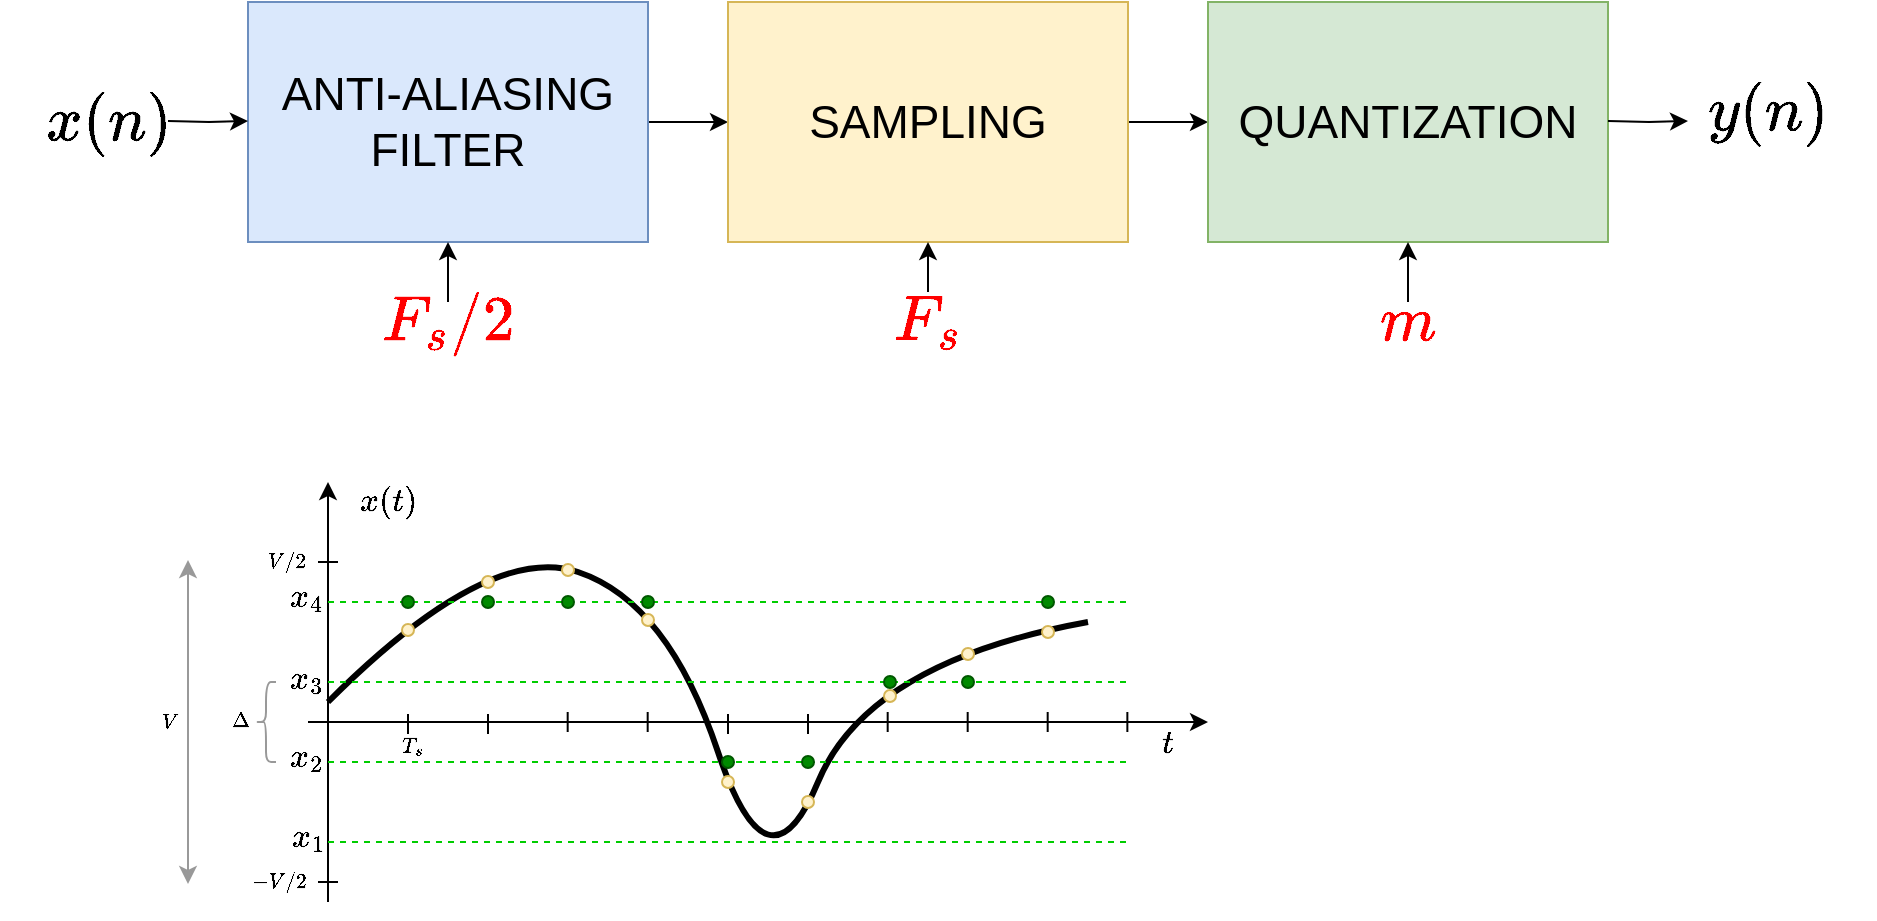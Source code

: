 <mxfile version="22.1.11" type="device">
  <diagram name="Pagina-1" id="TzLUO6tqwP1Qb0hREjw2">
    <mxGraphModel dx="316" dy="262" grid="1" gridSize="10" guides="1" tooltips="1" connect="1" arrows="1" fold="1" page="1" pageScale="1" pageWidth="827" pageHeight="1169" math="1" shadow="0">
      <root>
        <mxCell id="0" />
        <mxCell id="1" parent="0" />
        <mxCell id="VcJqcnLsOQrIhggOGcuT-4" style="edgeStyle=orthogonalEdgeStyle;rounded=0;orthogonalLoop=1;jettySize=auto;html=1;exitX=1;exitY=0.5;exitDx=0;exitDy=0;entryX=0;entryY=0.5;entryDx=0;entryDy=0;" edge="1" parent="1" source="VcJqcnLsOQrIhggOGcuT-1" target="VcJqcnLsOQrIhggOGcuT-2">
          <mxGeometry relative="1" as="geometry" />
        </mxCell>
        <mxCell id="VcJqcnLsOQrIhggOGcuT-1" value="ANTI-ALIASING FILTER" style="rounded=0;whiteSpace=wrap;html=1;fontSize=23;fillColor=#dae8fc;strokeColor=#6c8ebf;" vertex="1" parent="1">
          <mxGeometry x="160" y="360" width="200" height="120" as="geometry" />
        </mxCell>
        <mxCell id="VcJqcnLsOQrIhggOGcuT-5" style="edgeStyle=orthogonalEdgeStyle;rounded=0;orthogonalLoop=1;jettySize=auto;html=1;exitX=1;exitY=0.5;exitDx=0;exitDy=0;" edge="1" parent="1" source="VcJqcnLsOQrIhggOGcuT-2" target="VcJqcnLsOQrIhggOGcuT-3">
          <mxGeometry relative="1" as="geometry" />
        </mxCell>
        <mxCell id="VcJqcnLsOQrIhggOGcuT-2" value="SAMPLING" style="rounded=0;whiteSpace=wrap;html=1;fontSize=23;fillColor=#fff2cc;strokeColor=#d6b656;" vertex="1" parent="1">
          <mxGeometry x="400" y="360" width="200" height="120" as="geometry" />
        </mxCell>
        <mxCell id="VcJqcnLsOQrIhggOGcuT-3" value="QUANTIZATION" style="rounded=0;whiteSpace=wrap;html=1;fontSize=23;fillColor=#d5e8d4;strokeColor=#82b366;" vertex="1" parent="1">
          <mxGeometry x="640" y="360" width="200" height="120" as="geometry" />
        </mxCell>
        <mxCell id="VcJqcnLsOQrIhggOGcuT-6" style="edgeStyle=orthogonalEdgeStyle;rounded=0;orthogonalLoop=1;jettySize=auto;html=1;exitX=1;exitY=0.5;exitDx=0;exitDy=0;entryX=0;entryY=0.5;entryDx=0;entryDy=0;" edge="1" parent="1">
          <mxGeometry relative="1" as="geometry">
            <mxPoint x="120" y="419.5" as="sourcePoint" />
            <mxPoint x="160" y="419.5" as="targetPoint" />
          </mxGeometry>
        </mxCell>
        <mxCell id="VcJqcnLsOQrIhggOGcuT-7" style="edgeStyle=orthogonalEdgeStyle;rounded=0;orthogonalLoop=1;jettySize=auto;html=1;exitX=1;exitY=0.5;exitDx=0;exitDy=0;entryX=0;entryY=0.5;entryDx=0;entryDy=0;" edge="1" parent="1">
          <mxGeometry relative="1" as="geometry">
            <mxPoint x="840" y="419.5" as="sourcePoint" />
            <mxPoint x="880" y="419.5" as="targetPoint" />
          </mxGeometry>
        </mxCell>
        <mxCell id="VcJqcnLsOQrIhggOGcuT-8" value="$$x(n)$$" style="text;html=1;strokeColor=none;fillColor=none;align=center;verticalAlign=middle;whiteSpace=wrap;rounded=0;fontSize=27;" vertex="1" parent="1">
          <mxGeometry x="60" y="405" width="60" height="30" as="geometry" />
        </mxCell>
        <mxCell id="VcJqcnLsOQrIhggOGcuT-9" value="$$y(n)$$" style="text;html=1;strokeColor=none;fillColor=none;align=center;verticalAlign=middle;whiteSpace=wrap;rounded=0;fontSize=27;" vertex="1" parent="1">
          <mxGeometry x="890" y="400" width="60" height="30" as="geometry" />
        </mxCell>
        <mxCell id="VcJqcnLsOQrIhggOGcuT-11" value="" style="edgeStyle=orthogonalEdgeStyle;rounded=0;orthogonalLoop=1;jettySize=auto;html=1;" edge="1" parent="1" source="VcJqcnLsOQrIhggOGcuT-10" target="VcJqcnLsOQrIhggOGcuT-1">
          <mxGeometry relative="1" as="geometry" />
        </mxCell>
        <mxCell id="VcJqcnLsOQrIhggOGcuT-10" value="$$F_s/2$$" style="text;html=1;strokeColor=none;fillColor=none;align=center;verticalAlign=middle;whiteSpace=wrap;rounded=0;fontSize=27;fontColor=#FF0000;" vertex="1" parent="1">
          <mxGeometry x="230" y="510" width="60" height="20" as="geometry" />
        </mxCell>
        <mxCell id="VcJqcnLsOQrIhggOGcuT-14" value="" style="edgeStyle=orthogonalEdgeStyle;rounded=0;orthogonalLoop=1;jettySize=auto;html=1;" edge="1" parent="1" source="VcJqcnLsOQrIhggOGcuT-13" target="VcJqcnLsOQrIhggOGcuT-2">
          <mxGeometry relative="1" as="geometry" />
        </mxCell>
        <mxCell id="VcJqcnLsOQrIhggOGcuT-13" value="$$F_s$$" style="text;html=1;strokeColor=none;fillColor=none;align=center;verticalAlign=middle;whiteSpace=wrap;rounded=0;fontSize=27;fontColor=#FF0000;" vertex="1" parent="1">
          <mxGeometry x="470" y="505" width="60" height="30" as="geometry" />
        </mxCell>
        <mxCell id="VcJqcnLsOQrIhggOGcuT-16" value="" style="edgeStyle=orthogonalEdgeStyle;rounded=0;orthogonalLoop=1;jettySize=auto;html=1;" edge="1" parent="1" source="VcJqcnLsOQrIhggOGcuT-15" target="VcJqcnLsOQrIhggOGcuT-3">
          <mxGeometry relative="1" as="geometry" />
        </mxCell>
        <mxCell id="VcJqcnLsOQrIhggOGcuT-15" value="$$m$$" style="text;html=1;strokeColor=none;fillColor=none;align=center;verticalAlign=middle;whiteSpace=wrap;rounded=0;fontSize=27;fontColor=#FF0000;" vertex="1" parent="1">
          <mxGeometry x="710" y="510" width="60" height="20" as="geometry" />
        </mxCell>
        <mxCell id="VcJqcnLsOQrIhggOGcuT-18" value="" style="curved=1;endArrow=none;html=1;rounded=0;endFill=0;strokeWidth=3;" edge="1" parent="1">
          <mxGeometry width="50" height="50" relative="1" as="geometry">
            <mxPoint x="200" y="710" as="sourcePoint" />
            <mxPoint x="580" y="670" as="targetPoint" />
            <Array as="points">
              <mxPoint x="280" y="630" />
              <mxPoint x="370" y="660" />
              <mxPoint x="420" y="810" />
              <mxPoint x="470" y="690" />
            </Array>
          </mxGeometry>
        </mxCell>
        <mxCell id="VcJqcnLsOQrIhggOGcuT-19" value="" style="endArrow=classic;html=1;rounded=0;" edge="1" parent="1">
          <mxGeometry width="50" height="50" relative="1" as="geometry">
            <mxPoint x="200" y="810" as="sourcePoint" />
            <mxPoint x="200" y="600" as="targetPoint" />
          </mxGeometry>
        </mxCell>
        <mxCell id="VcJqcnLsOQrIhggOGcuT-20" value="" style="endArrow=classic;html=1;rounded=0;" edge="1" parent="1">
          <mxGeometry width="50" height="50" relative="1" as="geometry">
            <mxPoint x="190" y="720" as="sourcePoint" />
            <mxPoint x="639.997" y="720" as="targetPoint" />
          </mxGeometry>
        </mxCell>
        <mxCell id="VcJqcnLsOQrIhggOGcuT-22" value="" style="ellipse;whiteSpace=wrap;html=1;aspect=fixed;fillColor=#fff2cc;strokeColor=#d6b656;" vertex="1" parent="1">
          <mxGeometry x="237" y="671" width="6" height="6" as="geometry" />
        </mxCell>
        <mxCell id="VcJqcnLsOQrIhggOGcuT-24" value="" style="endArrow=none;dashed=1;html=1;rounded=0;strokeColor=#00CC00;" edge="1" parent="1">
          <mxGeometry width="50" height="50" relative="1" as="geometry">
            <mxPoint x="200" y="660" as="sourcePoint" />
            <mxPoint x="600" y="660" as="targetPoint" />
          </mxGeometry>
        </mxCell>
        <mxCell id="VcJqcnLsOQrIhggOGcuT-25" value="" style="endArrow=none;dashed=1;html=1;rounded=0;strokeColor=#00CC00;" edge="1" parent="1">
          <mxGeometry width="50" height="50" relative="1" as="geometry">
            <mxPoint x="200" y="700" as="sourcePoint" />
            <mxPoint x="600" y="700" as="targetPoint" />
          </mxGeometry>
        </mxCell>
        <mxCell id="VcJqcnLsOQrIhggOGcuT-26" value="" style="endArrow=none;dashed=1;html=1;rounded=0;strokeColor=#00CC00;" edge="1" parent="1">
          <mxGeometry width="50" height="50" relative="1" as="geometry">
            <mxPoint x="200" y="740" as="sourcePoint" />
            <mxPoint x="600" y="740" as="targetPoint" />
          </mxGeometry>
        </mxCell>
        <mxCell id="VcJqcnLsOQrIhggOGcuT-27" value="" style="endArrow=none;dashed=1;html=1;rounded=0;strokeColor=#00CC00;" edge="1" parent="1">
          <mxGeometry width="50" height="50" relative="1" as="geometry">
            <mxPoint x="200" y="780" as="sourcePoint" />
            <mxPoint x="600" y="780" as="targetPoint" />
          </mxGeometry>
        </mxCell>
        <mxCell id="VcJqcnLsOQrIhggOGcuT-28" value="$$V/2$$" style="text;html=1;strokeColor=none;fillColor=none;align=center;verticalAlign=middle;whiteSpace=wrap;rounded=0;fontSize=9;" vertex="1" parent="1">
          <mxGeometry x="160" y="630" width="40" height="20" as="geometry" />
        </mxCell>
        <mxCell id="VcJqcnLsOQrIhggOGcuT-29" value="" style="endArrow=none;html=1;rounded=0;" edge="1" parent="1">
          <mxGeometry width="50" height="50" relative="1" as="geometry">
            <mxPoint x="195" y="640" as="sourcePoint" />
            <mxPoint x="205" y="640" as="targetPoint" />
          </mxGeometry>
        </mxCell>
        <mxCell id="VcJqcnLsOQrIhggOGcuT-30" value="$$-V/2$$" style="text;html=1;strokeColor=none;fillColor=none;align=center;verticalAlign=middle;whiteSpace=wrap;rounded=0;fontSize=9;" vertex="1" parent="1">
          <mxGeometry x="156" y="790" width="40" height="20" as="geometry" />
        </mxCell>
        <mxCell id="VcJqcnLsOQrIhggOGcuT-31" value="" style="endArrow=none;html=1;rounded=0;" edge="1" parent="1">
          <mxGeometry width="50" height="50" relative="1" as="geometry">
            <mxPoint x="195" y="800" as="sourcePoint" />
            <mxPoint x="205" y="800" as="targetPoint" />
          </mxGeometry>
        </mxCell>
        <mxCell id="VcJqcnLsOQrIhggOGcuT-32" value="" style="endArrow=none;html=1;rounded=0;" edge="1" parent="1">
          <mxGeometry width="50" height="50" relative="1" as="geometry">
            <mxPoint x="240" y="716" as="sourcePoint" />
            <mxPoint x="240" y="726" as="targetPoint" />
          </mxGeometry>
        </mxCell>
        <mxCell id="VcJqcnLsOQrIhggOGcuT-33" value="" style="endArrow=none;html=1;rounded=0;" edge="1" parent="1">
          <mxGeometry width="50" height="50" relative="1" as="geometry">
            <mxPoint x="280" y="716" as="sourcePoint" />
            <mxPoint x="280" y="726" as="targetPoint" />
          </mxGeometry>
        </mxCell>
        <mxCell id="VcJqcnLsOQrIhggOGcuT-35" value="" style="ellipse;whiteSpace=wrap;html=1;aspect=fixed;fillColor=#008a00;strokeColor=#005700;fontColor=#ffffff;" vertex="1" parent="1">
          <mxGeometry x="237" y="657" width="6" height="6" as="geometry" />
        </mxCell>
        <mxCell id="VcJqcnLsOQrIhggOGcuT-37" value="" style="ellipse;whiteSpace=wrap;html=1;aspect=fixed;fillColor=#fff2cc;strokeColor=#d6b656;" vertex="1" parent="1">
          <mxGeometry x="277" y="647" width="6" height="6" as="geometry" />
        </mxCell>
        <mxCell id="VcJqcnLsOQrIhggOGcuT-38" value="" style="ellipse;whiteSpace=wrap;html=1;aspect=fixed;fillColor=#008a00;strokeColor=#005700;fontColor=#ffffff;" vertex="1" parent="1">
          <mxGeometry x="277" y="657" width="6" height="6" as="geometry" />
        </mxCell>
        <mxCell id="VcJqcnLsOQrIhggOGcuT-39" value="$$\Delta$$" style="text;html=1;strokeColor=none;fillColor=none;align=center;verticalAlign=middle;whiteSpace=wrap;rounded=0;fontSize=9;" vertex="1" parent="1">
          <mxGeometry x="145" y="710" width="22" height="20" as="geometry" />
        </mxCell>
        <mxCell id="VcJqcnLsOQrIhggOGcuT-40" value="" style="shape=curlyBracket;whiteSpace=wrap;html=1;rounded=1;labelPosition=left;verticalLabelPosition=middle;align=right;verticalAlign=middle;strokeColor=#999999;" vertex="1" parent="1">
          <mxGeometry x="164" y="700" width="10" height="40" as="geometry" />
        </mxCell>
        <mxCell id="VcJqcnLsOQrIhggOGcuT-41" value="" style="ellipse;whiteSpace=wrap;html=1;aspect=fixed;fillColor=#fff2cc;strokeColor=#d6b656;" vertex="1" parent="1">
          <mxGeometry x="317" y="641" width="6" height="6" as="geometry" />
        </mxCell>
        <mxCell id="VcJqcnLsOQrIhggOGcuT-42" value="" style="ellipse;whiteSpace=wrap;html=1;aspect=fixed;fillColor=#008a00;strokeColor=#005700;fontColor=#ffffff;" vertex="1" parent="1">
          <mxGeometry x="317" y="657" width="6" height="6" as="geometry" />
        </mxCell>
        <mxCell id="VcJqcnLsOQrIhggOGcuT-43" value="" style="ellipse;whiteSpace=wrap;html=1;aspect=fixed;fillColor=#fff2cc;strokeColor=#d6b656;" vertex="1" parent="1">
          <mxGeometry x="357" y="666" width="6" height="6" as="geometry" />
        </mxCell>
        <mxCell id="VcJqcnLsOQrIhggOGcuT-44" value="" style="ellipse;whiteSpace=wrap;html=1;aspect=fixed;fillColor=#008a00;strokeColor=#005700;fontColor=#ffffff;" vertex="1" parent="1">
          <mxGeometry x="357" y="657" width="6" height="6" as="geometry" />
        </mxCell>
        <mxCell id="VcJqcnLsOQrIhggOGcuT-45" value="" style="ellipse;whiteSpace=wrap;html=1;aspect=fixed;fillColor=#008a00;strokeColor=#005700;fontColor=#ffffff;" vertex="1" parent="1">
          <mxGeometry x="397" y="737" width="6" height="6" as="geometry" />
        </mxCell>
        <mxCell id="VcJqcnLsOQrIhggOGcuT-46" value="" style="ellipse;whiteSpace=wrap;html=1;aspect=fixed;fillColor=#008a00;strokeColor=#005700;fontColor=#ffffff;" vertex="1" parent="1">
          <mxGeometry x="437" y="737" width="6" height="6" as="geometry" />
        </mxCell>
        <mxCell id="VcJqcnLsOQrIhggOGcuT-47" value="" style="ellipse;whiteSpace=wrap;html=1;aspect=fixed;fillColor=#008a00;strokeColor=#005700;fontColor=#ffffff;" vertex="1" parent="1">
          <mxGeometry x="478" y="697" width="6" height="6" as="geometry" />
        </mxCell>
        <mxCell id="VcJqcnLsOQrIhggOGcuT-48" value="" style="ellipse;whiteSpace=wrap;html=1;aspect=fixed;fillColor=#008a00;strokeColor=#005700;fontColor=#ffffff;" vertex="1" parent="1">
          <mxGeometry x="517" y="697" width="6" height="6" as="geometry" />
        </mxCell>
        <mxCell id="VcJqcnLsOQrIhggOGcuT-49" value="" style="ellipse;whiteSpace=wrap;html=1;aspect=fixed;fillColor=#008a00;strokeColor=#005700;fontColor=#ffffff;" vertex="1" parent="1">
          <mxGeometry x="557" y="657" width="6" height="6" as="geometry" />
        </mxCell>
        <mxCell id="VcJqcnLsOQrIhggOGcuT-50" value="" style="ellipse;whiteSpace=wrap;html=1;aspect=fixed;fillColor=#fff2cc;strokeColor=#d6b656;" vertex="1" parent="1">
          <mxGeometry x="397" y="747" width="6" height="6" as="geometry" />
        </mxCell>
        <mxCell id="VcJqcnLsOQrIhggOGcuT-52" value="" style="ellipse;whiteSpace=wrap;html=1;aspect=fixed;fillColor=#fff2cc;strokeColor=#d6b656;" vertex="1" parent="1">
          <mxGeometry x="437" y="757" width="6" height="6" as="geometry" />
        </mxCell>
        <mxCell id="VcJqcnLsOQrIhggOGcuT-53" value="" style="ellipse;whiteSpace=wrap;html=1;aspect=fixed;fillColor=#fff2cc;strokeColor=#d6b656;" vertex="1" parent="1">
          <mxGeometry x="478" y="704" width="6" height="6" as="geometry" />
        </mxCell>
        <mxCell id="VcJqcnLsOQrIhggOGcuT-55" value="$$x(t)$$" style="text;html=1;strokeColor=none;fillColor=none;align=center;verticalAlign=middle;whiteSpace=wrap;rounded=0;fontSize=14;" vertex="1" parent="1">
          <mxGeometry x="210" y="600" width="40" height="20" as="geometry" />
        </mxCell>
        <mxCell id="VcJqcnLsOQrIhggOGcuT-56" value="$$t$$" style="text;html=1;strokeColor=none;fillColor=none;align=center;verticalAlign=middle;whiteSpace=wrap;rounded=0;fontSize=14;" vertex="1" parent="1">
          <mxGeometry x="600" y="720" width="40" height="20" as="geometry" />
        </mxCell>
        <mxCell id="VcJqcnLsOQrIhggOGcuT-57" value="$$x_1$$" style="text;html=1;strokeColor=none;fillColor=none;align=center;verticalAlign=middle;whiteSpace=wrap;rounded=0;fontSize=14;" vertex="1" parent="1">
          <mxGeometry x="170" y="767" width="40" height="20" as="geometry" />
        </mxCell>
        <mxCell id="VcJqcnLsOQrIhggOGcuT-58" value="$$x_2$$" style="text;html=1;strokeColor=none;fillColor=none;align=center;verticalAlign=middle;whiteSpace=wrap;rounded=0;fontSize=14;" vertex="1" parent="1">
          <mxGeometry x="169" y="727" width="40" height="20" as="geometry" />
        </mxCell>
        <mxCell id="VcJqcnLsOQrIhggOGcuT-59" value="$$x_3$$" style="text;html=1;strokeColor=none;fillColor=none;align=center;verticalAlign=middle;whiteSpace=wrap;rounded=0;fontSize=14;" vertex="1" parent="1">
          <mxGeometry x="169" y="688" width="40" height="20" as="geometry" />
        </mxCell>
        <mxCell id="VcJqcnLsOQrIhggOGcuT-60" value="$$x_4$$" style="text;html=1;strokeColor=none;fillColor=none;align=center;verticalAlign=middle;whiteSpace=wrap;rounded=0;fontSize=14;" vertex="1" parent="1">
          <mxGeometry x="169" y="647" width="40" height="20" as="geometry" />
        </mxCell>
        <mxCell id="VcJqcnLsOQrIhggOGcuT-61" value="" style="ellipse;whiteSpace=wrap;html=1;aspect=fixed;fillColor=#fff2cc;strokeColor=#d6b656;" vertex="1" parent="1">
          <mxGeometry x="517" y="683" width="6" height="6" as="geometry" />
        </mxCell>
        <mxCell id="VcJqcnLsOQrIhggOGcuT-62" value="" style="ellipse;whiteSpace=wrap;html=1;aspect=fixed;fillColor=#fff2cc;strokeColor=#d6b656;" vertex="1" parent="1">
          <mxGeometry x="557" y="672" width="6" height="6" as="geometry" />
        </mxCell>
        <mxCell id="VcJqcnLsOQrIhggOGcuT-63" value="$$T_s$$" style="text;html=1;strokeColor=none;fillColor=none;align=center;verticalAlign=middle;whiteSpace=wrap;rounded=0;fontSize=9;" vertex="1" parent="1">
          <mxGeometry x="222" y="722" width="40" height="20" as="geometry" />
        </mxCell>
        <mxCell id="VcJqcnLsOQrIhggOGcuT-64" value="" style="endArrow=none;html=1;rounded=0;" edge="1" parent="1">
          <mxGeometry width="50" height="50" relative="1" as="geometry">
            <mxPoint x="359.84" y="715" as="sourcePoint" />
            <mxPoint x="359.84" y="725" as="targetPoint" />
          </mxGeometry>
        </mxCell>
        <mxCell id="VcJqcnLsOQrIhggOGcuT-65" value="" style="endArrow=none;html=1;rounded=0;" edge="1" parent="1">
          <mxGeometry width="50" height="50" relative="1" as="geometry">
            <mxPoint x="319.84" y="715" as="sourcePoint" />
            <mxPoint x="319.84" y="725" as="targetPoint" />
          </mxGeometry>
        </mxCell>
        <mxCell id="VcJqcnLsOQrIhggOGcuT-66" value="" style="endArrow=none;html=1;rounded=0;" edge="1" parent="1">
          <mxGeometry width="50" height="50" relative="1" as="geometry">
            <mxPoint x="400" y="716" as="sourcePoint" />
            <mxPoint x="400" y="726" as="targetPoint" />
          </mxGeometry>
        </mxCell>
        <mxCell id="VcJqcnLsOQrIhggOGcuT-67" value="" style="endArrow=none;html=1;rounded=0;" edge="1" parent="1">
          <mxGeometry width="50" height="50" relative="1" as="geometry">
            <mxPoint x="440" y="716" as="sourcePoint" />
            <mxPoint x="440" y="726" as="targetPoint" />
          </mxGeometry>
        </mxCell>
        <mxCell id="VcJqcnLsOQrIhggOGcuT-68" value="" style="endArrow=none;html=1;rounded=0;" edge="1" parent="1">
          <mxGeometry width="50" height="50" relative="1" as="geometry">
            <mxPoint x="519.84" y="715" as="sourcePoint" />
            <mxPoint x="519.84" y="725" as="targetPoint" />
          </mxGeometry>
        </mxCell>
        <mxCell id="VcJqcnLsOQrIhggOGcuT-69" value="" style="endArrow=none;html=1;rounded=0;" edge="1" parent="1">
          <mxGeometry width="50" height="50" relative="1" as="geometry">
            <mxPoint x="479.84" y="715" as="sourcePoint" />
            <mxPoint x="479.84" y="725" as="targetPoint" />
          </mxGeometry>
        </mxCell>
        <mxCell id="VcJqcnLsOQrIhggOGcuT-70" value="" style="endArrow=none;html=1;rounded=0;" edge="1" parent="1">
          <mxGeometry width="50" height="50" relative="1" as="geometry">
            <mxPoint x="599.68" y="715" as="sourcePoint" />
            <mxPoint x="599.68" y="725" as="targetPoint" />
          </mxGeometry>
        </mxCell>
        <mxCell id="VcJqcnLsOQrIhggOGcuT-71" value="" style="endArrow=none;html=1;rounded=0;" edge="1" parent="1">
          <mxGeometry width="50" height="50" relative="1" as="geometry">
            <mxPoint x="559.84" y="715" as="sourcePoint" />
            <mxPoint x="559.84" y="725" as="targetPoint" />
          </mxGeometry>
        </mxCell>
        <mxCell id="VcJqcnLsOQrIhggOGcuT-72" value="" style="endArrow=classic;startArrow=classic;html=1;rounded=0;fontColor=#999999;strokeColor=#999999;" edge="1" parent="1">
          <mxGeometry width="50" height="50" relative="1" as="geometry">
            <mxPoint x="130" y="801" as="sourcePoint" />
            <mxPoint x="130" y="639" as="targetPoint" />
          </mxGeometry>
        </mxCell>
        <mxCell id="VcJqcnLsOQrIhggOGcuT-73" value="$$V$$" style="text;html=1;strokeColor=none;fillColor=none;align=center;verticalAlign=middle;whiteSpace=wrap;rounded=0;fontSize=9;" vertex="1" parent="1">
          <mxGeometry x="110" y="710" width="22" height="20" as="geometry" />
        </mxCell>
      </root>
    </mxGraphModel>
  </diagram>
</mxfile>
